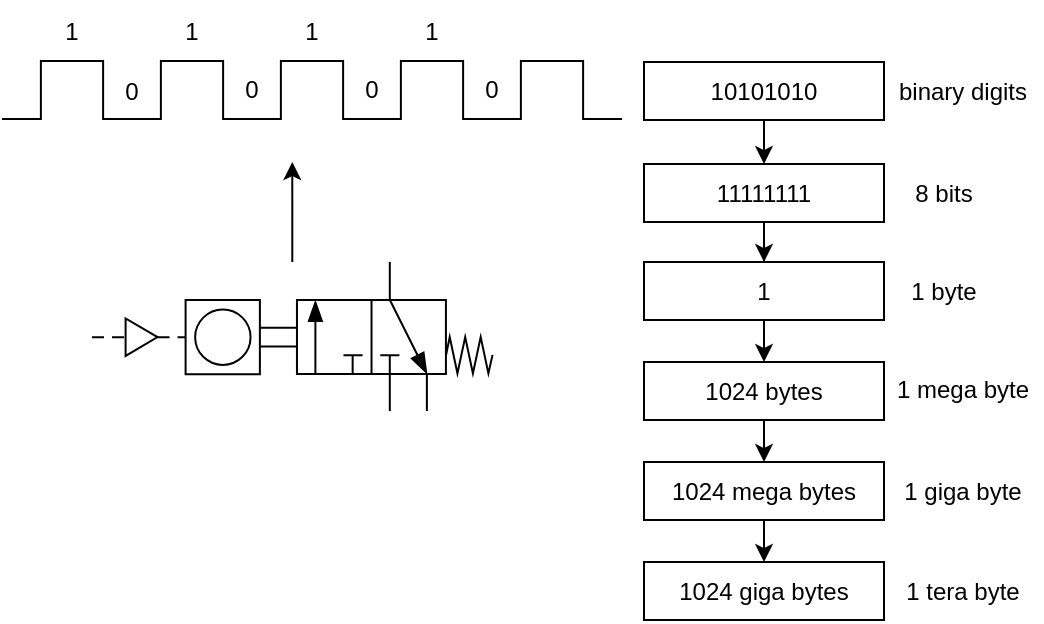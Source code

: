 <mxfile version="24.5.4" type="device" pages="5">
  <diagram id="VyTYFERGNptonmgoq-oX" name="BIT &amp; BYTES">
    <mxGraphModel dx="1982" dy="394" grid="1" gridSize="10" guides="1" tooltips="1" connect="1" arrows="1" fold="1" page="1" pageScale="1" pageWidth="850" pageHeight="1100" math="0" shadow="0">
      <root>
        <mxCell id="0" />
        <mxCell id="1" parent="0" />
        <mxCell id="0pTp_ie6qXfUOAQREeOJ-4" style="edgeStyle=orthogonalEdgeStyle;rounded=0;orthogonalLoop=1;jettySize=auto;html=1;" edge="1" parent="1" source="0pTp_ie6qXfUOAQREeOJ-1" target="0pTp_ie6qXfUOAQREeOJ-3">
          <mxGeometry relative="1" as="geometry" />
        </mxCell>
        <mxCell id="0pTp_ie6qXfUOAQREeOJ-1" value="11111111" style="rounded=0;whiteSpace=wrap;html=1;" vertex="1" parent="1">
          <mxGeometry x="71" y="311" width="120" height="29" as="geometry" />
        </mxCell>
        <mxCell id="0pTp_ie6qXfUOAQREeOJ-2" value="8 bits" style="text;html=1;align=center;verticalAlign=middle;whiteSpace=wrap;rounded=0;" vertex="1" parent="1">
          <mxGeometry x="191" y="310.5" width="60" height="30" as="geometry" />
        </mxCell>
        <mxCell id="0pTp_ie6qXfUOAQREeOJ-7" value="" style="edgeStyle=orthogonalEdgeStyle;rounded=0;orthogonalLoop=1;jettySize=auto;html=1;" edge="1" parent="1" source="0pTp_ie6qXfUOAQREeOJ-3" target="0pTp_ie6qXfUOAQREeOJ-6">
          <mxGeometry relative="1" as="geometry" />
        </mxCell>
        <mxCell id="0pTp_ie6qXfUOAQREeOJ-3" value="1" style="rounded=0;whiteSpace=wrap;html=1;" vertex="1" parent="1">
          <mxGeometry x="71" y="360" width="120" height="29" as="geometry" />
        </mxCell>
        <mxCell id="0pTp_ie6qXfUOAQREeOJ-5" value="1 byte" style="text;html=1;align=center;verticalAlign=middle;whiteSpace=wrap;rounded=0;" vertex="1" parent="1">
          <mxGeometry x="191" y="360" width="60" height="30" as="geometry" />
        </mxCell>
        <mxCell id="0pTp_ie6qXfUOAQREeOJ-13" value="" style="edgeStyle=orthogonalEdgeStyle;rounded=0;orthogonalLoop=1;jettySize=auto;html=1;" edge="1" parent="1" source="0pTp_ie6qXfUOAQREeOJ-6" target="0pTp_ie6qXfUOAQREeOJ-12">
          <mxGeometry relative="1" as="geometry" />
        </mxCell>
        <mxCell id="0pTp_ie6qXfUOAQREeOJ-6" value="1024 bytes" style="rounded=0;whiteSpace=wrap;html=1;" vertex="1" parent="1">
          <mxGeometry x="71" y="410" width="120" height="29" as="geometry" />
        </mxCell>
        <mxCell id="0pTp_ie6qXfUOAQREeOJ-10" style="edgeStyle=orthogonalEdgeStyle;rounded=0;orthogonalLoop=1;jettySize=auto;html=1;" edge="1" parent="1" source="0pTp_ie6qXfUOAQREeOJ-8" target="0pTp_ie6qXfUOAQREeOJ-1">
          <mxGeometry relative="1" as="geometry" />
        </mxCell>
        <mxCell id="0pTp_ie6qXfUOAQREeOJ-8" value="10101010" style="rounded=0;whiteSpace=wrap;html=1;" vertex="1" parent="1">
          <mxGeometry x="71" y="260" width="120" height="29" as="geometry" />
        </mxCell>
        <mxCell id="0pTp_ie6qXfUOAQREeOJ-9" value="binary digits" style="text;html=1;align=center;verticalAlign=middle;whiteSpace=wrap;rounded=0;" vertex="1" parent="1">
          <mxGeometry x="191" y="259.5" width="79" height="30" as="geometry" />
        </mxCell>
        <mxCell id="0pTp_ie6qXfUOAQREeOJ-11" value="1 mega byte" style="text;html=1;align=center;verticalAlign=middle;whiteSpace=wrap;rounded=0;" vertex="1" parent="1">
          <mxGeometry x="191" y="409" width="79" height="30" as="geometry" />
        </mxCell>
        <mxCell id="0pTp_ie6qXfUOAQREeOJ-16" value="" style="edgeStyle=orthogonalEdgeStyle;rounded=0;orthogonalLoop=1;jettySize=auto;html=1;" edge="1" parent="1" source="0pTp_ie6qXfUOAQREeOJ-12" target="0pTp_ie6qXfUOAQREeOJ-15">
          <mxGeometry relative="1" as="geometry" />
        </mxCell>
        <mxCell id="0pTp_ie6qXfUOAQREeOJ-12" value="1024 mega bytes" style="rounded=0;whiteSpace=wrap;html=1;" vertex="1" parent="1">
          <mxGeometry x="71" y="460" width="120" height="29" as="geometry" />
        </mxCell>
        <mxCell id="0pTp_ie6qXfUOAQREeOJ-14" value="1 giga byte" style="text;html=1;align=center;verticalAlign=middle;whiteSpace=wrap;rounded=0;" vertex="1" parent="1">
          <mxGeometry x="191" y="460" width="79" height="30" as="geometry" />
        </mxCell>
        <mxCell id="0pTp_ie6qXfUOAQREeOJ-15" value="1024 giga bytes" style="rounded=0;whiteSpace=wrap;html=1;" vertex="1" parent="1">
          <mxGeometry x="71" y="510" width="120" height="29" as="geometry" />
        </mxCell>
        <mxCell id="0pTp_ie6qXfUOAQREeOJ-17" value="1 tera byte" style="text;html=1;align=center;verticalAlign=middle;whiteSpace=wrap;rounded=0;" vertex="1" parent="1">
          <mxGeometry x="191" y="510" width="79" height="30" as="geometry" />
        </mxCell>
        <mxCell id="0pTp_ie6qXfUOAQREeOJ-18" value="" style="pointerEvents=1;verticalLabelPosition=bottom;shadow=0;dashed=0;align=center;html=1;verticalAlign=top;shape=mxgraph.electrical.waveforms.pulse_1;" vertex="1" parent="1">
          <mxGeometry x="-250" y="259.5" width="70" height="29" as="geometry" />
        </mxCell>
        <mxCell id="0pTp_ie6qXfUOAQREeOJ-20" value="" style="pointerEvents=1;verticalLabelPosition=bottom;shadow=0;dashed=0;align=center;html=1;verticalAlign=top;shape=mxgraph.electrical.waveforms.pulse_1;" vertex="1" parent="1">
          <mxGeometry x="-190" y="259.5" width="70" height="29" as="geometry" />
        </mxCell>
        <mxCell id="0pTp_ie6qXfUOAQREeOJ-21" value="" style="pointerEvents=1;verticalLabelPosition=bottom;shadow=0;dashed=0;align=center;html=1;verticalAlign=top;shape=mxgraph.electrical.waveforms.pulse_1;" vertex="1" parent="1">
          <mxGeometry x="-130" y="259.5" width="70" height="29" as="geometry" />
        </mxCell>
        <mxCell id="0pTp_ie6qXfUOAQREeOJ-22" value="" style="pointerEvents=1;verticalLabelPosition=bottom;shadow=0;dashed=0;align=center;html=1;verticalAlign=top;shape=mxgraph.electrical.waveforms.pulse_1;" vertex="1" parent="1">
          <mxGeometry x="-70" y="259.5" width="70" height="29" as="geometry" />
        </mxCell>
        <mxCell id="0pTp_ie6qXfUOAQREeOJ-23" value="1" style="text;html=1;align=center;verticalAlign=middle;whiteSpace=wrap;rounded=0;" vertex="1" parent="1">
          <mxGeometry x="-225" y="229.5" width="20" height="30" as="geometry" />
        </mxCell>
        <mxCell id="0pTp_ie6qXfUOAQREeOJ-24" value="1" style="text;html=1;align=center;verticalAlign=middle;whiteSpace=wrap;rounded=0;" vertex="1" parent="1">
          <mxGeometry x="-165" y="229.5" width="20" height="30" as="geometry" />
        </mxCell>
        <mxCell id="0pTp_ie6qXfUOAQREeOJ-25" value="1" style="text;html=1;align=center;verticalAlign=middle;whiteSpace=wrap;rounded=0;" vertex="1" parent="1">
          <mxGeometry x="-105" y="229.5" width="20" height="30" as="geometry" />
        </mxCell>
        <mxCell id="0pTp_ie6qXfUOAQREeOJ-26" value="1" style="text;html=1;align=center;verticalAlign=middle;whiteSpace=wrap;rounded=0;" vertex="1" parent="1">
          <mxGeometry x="-45" y="229.5" width="20" height="30" as="geometry" />
        </mxCell>
        <mxCell id="0pTp_ie6qXfUOAQREeOJ-27" value="0" style="text;html=1;align=center;verticalAlign=middle;whiteSpace=wrap;rounded=0;" vertex="1" parent="1">
          <mxGeometry x="-195" y="259.5" width="20" height="30" as="geometry" />
        </mxCell>
        <mxCell id="0pTp_ie6qXfUOAQREeOJ-28" value="0" style="text;html=1;align=center;verticalAlign=middle;whiteSpace=wrap;rounded=0;" vertex="1" parent="1">
          <mxGeometry x="-135" y="258.5" width="20" height="30" as="geometry" />
        </mxCell>
        <mxCell id="0pTp_ie6qXfUOAQREeOJ-29" value="0" style="text;html=1;align=center;verticalAlign=middle;whiteSpace=wrap;rounded=0;" vertex="1" parent="1">
          <mxGeometry x="-75" y="258.5" width="20" height="30" as="geometry" />
        </mxCell>
        <mxCell id="0pTp_ie6qXfUOAQREeOJ-30" value="" style="pointerEvents=1;verticalLabelPosition=bottom;shadow=0;dashed=0;align=center;html=1;verticalAlign=top;shape=mxgraph.electrical.waveforms.pulse_1;" vertex="1" parent="1">
          <mxGeometry x="-10" y="259.5" width="70" height="29" as="geometry" />
        </mxCell>
        <mxCell id="0pTp_ie6qXfUOAQREeOJ-31" value="0" style="text;html=1;align=center;verticalAlign=middle;whiteSpace=wrap;rounded=0;" vertex="1" parent="1">
          <mxGeometry x="-15" y="258.5" width="20" height="30" as="geometry" />
        </mxCell>
        <mxCell id="0pTp_ie6qXfUOAQREeOJ-33" style="edgeStyle=orthogonalEdgeStyle;rounded=0;orthogonalLoop=1;jettySize=auto;html=1;" edge="1" parent="1" source="0pTp_ie6qXfUOAQREeOJ-32">
          <mxGeometry relative="1" as="geometry">
            <mxPoint x="-104.86" y="310" as="targetPoint" />
          </mxGeometry>
        </mxCell>
        <mxCell id="0pTp_ie6qXfUOAQREeOJ-32" value="" style="verticalLabelPosition=bottom;aspect=fixed;html=1;verticalAlign=top;fillColor=strokeColor;align=center;outlineConnect=0;shape=mxgraph.fluid_power.x10300;points=[[0.745,0,0],[0.745,1,0],[0.835,1,0],[0,0.5,0],[0.558,0.25,0],[0.558,0.75,0],[0.65,0.75,0]]" vertex="1" parent="1">
          <mxGeometry x="-205.0" y="360" width="200.28" height="74.48" as="geometry" />
        </mxCell>
      </root>
    </mxGraphModel>
  </diagram>
  <diagram name="NETWORK" id="IiFL9ia61adflnUE2E-p">
    <mxGraphModel dx="2924" dy="793" grid="1" gridSize="10" guides="1" tooltips="1" connect="1" arrows="1" fold="1" page="1" pageScale="1" pageWidth="850" pageHeight="1100" math="0" shadow="0">
      <root>
        <mxCell id="0" />
        <mxCell id="1" parent="0" />
        <mxCell id="xKCQZUZTZOU-kOw27u8K-1" value="OSI LAYERS" style="swimlane;fontStyle=0;childLayout=stackLayout;horizontal=1;startSize=30;horizontalStack=0;resizeParent=1;resizeParentMax=0;resizeLast=0;collapsible=1;marginBottom=0;whiteSpace=wrap;html=1;fillColor=#f8cecc;strokeColor=#b85450;" parent="1" vertex="1">
          <mxGeometry x="-720" y="270" width="140" height="240" as="geometry" />
        </mxCell>
        <mxCell id="xKCQZUZTZOU-kOw27u8K-2" value="APPLICATION" style="text;strokeColor=#6c8ebf;fillColor=#dae8fc;align=left;verticalAlign=middle;spacingLeft=4;spacingRight=4;overflow=hidden;points=[[0,0.5],[1,0.5]];portConstraint=eastwest;rotatable=0;whiteSpace=wrap;html=1;" parent="xKCQZUZTZOU-kOw27u8K-1" vertex="1">
          <mxGeometry y="30" width="140" height="30" as="geometry" />
        </mxCell>
        <mxCell id="xKCQZUZTZOU-kOw27u8K-3" value="PRESENTATION" style="text;strokeColor=none;fillColor=none;align=left;verticalAlign=middle;spacingLeft=4;spacingRight=4;overflow=hidden;points=[[0,0.5],[1,0.5]];portConstraint=eastwest;rotatable=0;whiteSpace=wrap;html=1;" parent="xKCQZUZTZOU-kOw27u8K-1" vertex="1">
          <mxGeometry y="60" width="140" height="30" as="geometry" />
        </mxCell>
        <mxCell id="xKCQZUZTZOU-kOw27u8K-4" value="SESSION" style="text;strokeColor=#6c8ebf;fillColor=#dae8fc;align=left;verticalAlign=middle;spacingLeft=4;spacingRight=4;overflow=hidden;points=[[0,0.5],[1,0.5]];portConstraint=eastwest;rotatable=0;whiteSpace=wrap;html=1;" parent="xKCQZUZTZOU-kOw27u8K-1" vertex="1">
          <mxGeometry y="90" width="140" height="30" as="geometry" />
        </mxCell>
        <mxCell id="xKCQZUZTZOU-kOw27u8K-5" value="TRANSPORT" style="text;strokeColor=none;fillColor=none;align=left;verticalAlign=middle;spacingLeft=4;spacingRight=4;overflow=hidden;points=[[0,0.5],[1,0.5]];portConstraint=eastwest;rotatable=0;whiteSpace=wrap;html=1;" parent="xKCQZUZTZOU-kOw27u8K-1" vertex="1">
          <mxGeometry y="120" width="140" height="30" as="geometry" />
        </mxCell>
        <mxCell id="xKCQZUZTZOU-kOw27u8K-6" value="NETWORK" style="text;strokeColor=#6c8ebf;fillColor=#dae8fc;align=left;verticalAlign=middle;spacingLeft=4;spacingRight=4;overflow=hidden;points=[[0,0.5],[1,0.5]];portConstraint=eastwest;rotatable=0;whiteSpace=wrap;html=1;" parent="xKCQZUZTZOU-kOw27u8K-1" vertex="1">
          <mxGeometry y="150" width="140" height="30" as="geometry" />
        </mxCell>
        <mxCell id="xKCQZUZTZOU-kOw27u8K-7" value="DATA LINK" style="text;strokeColor=none;fillColor=none;align=left;verticalAlign=middle;spacingLeft=4;spacingRight=4;overflow=hidden;points=[[0,0.5],[1,0.5]];portConstraint=eastwest;rotatable=0;whiteSpace=wrap;html=1;" parent="xKCQZUZTZOU-kOw27u8K-1" vertex="1">
          <mxGeometry y="180" width="140" height="30" as="geometry" />
        </mxCell>
        <mxCell id="xKCQZUZTZOU-kOw27u8K-8" value="PHYSICAL" style="text;strokeColor=#6c8ebf;fillColor=#dae8fc;align=left;verticalAlign=middle;spacingLeft=4;spacingRight=4;overflow=hidden;points=[[0,0.5],[1,0.5]];portConstraint=eastwest;rotatable=0;whiteSpace=wrap;html=1;" parent="xKCQZUZTZOU-kOw27u8K-1" vertex="1">
          <mxGeometry y="210" width="140" height="30" as="geometry" />
        </mxCell>
        <mxCell id="xKCQZUZTZOU-kOw27u8K-9" value="IP - INTERNET PROTOCOL" style="swimlane;whiteSpace=wrap;html=1;fillColor=#dae8fc;strokeColor=#6c8ebf;" parent="1" vertex="1">
          <mxGeometry x="50" y="270" width="620" height="340" as="geometry" />
        </mxCell>
        <mxCell id="xKCQZUZTZOU-kOw27u8K-10" value="00000000" style="rounded=0;whiteSpace=wrap;html=1;" parent="xKCQZUZTZOU-kOw27u8K-9" vertex="1">
          <mxGeometry x="21" y="41" width="120" height="29" as="geometry" />
        </mxCell>
        <mxCell id="xKCQZUZTZOU-kOw27u8K-11" value="00000000" style="rounded=0;whiteSpace=wrap;html=1;" parent="xKCQZUZTZOU-kOw27u8K-9" vertex="1">
          <mxGeometry x="155" y="40" width="120" height="30" as="geometry" />
        </mxCell>
        <mxCell id="xKCQZUZTZOU-kOw27u8K-12" value="00000000" style="rounded=0;whiteSpace=wrap;html=1;" parent="xKCQZUZTZOU-kOw27u8K-9" vertex="1">
          <mxGeometry x="289" y="40" width="120" height="30" as="geometry" />
        </mxCell>
        <mxCell id="xKCQZUZTZOU-kOw27u8K-13" value="00000000" style="rounded=0;whiteSpace=wrap;html=1;" parent="xKCQZUZTZOU-kOw27u8K-9" vertex="1">
          <mxGeometry x="425" y="40" width="120" height="30" as="geometry" />
        </mxCell>
        <mxCell id="xKCQZUZTZOU-kOw27u8K-14" value="8 bits" style="text;html=1;align=center;verticalAlign=middle;whiteSpace=wrap;rounded=0;" parent="xKCQZUZTZOU-kOw27u8K-9" vertex="1">
          <mxGeometry x="51" y="70" width="60" height="30" as="geometry" />
        </mxCell>
        <mxCell id="xKCQZUZTZOU-kOw27u8K-15" value="8 bits" style="text;html=1;align=center;verticalAlign=middle;whiteSpace=wrap;rounded=0;" parent="xKCQZUZTZOU-kOw27u8K-9" vertex="1">
          <mxGeometry x="185" y="70" width="60" height="30" as="geometry" />
        </mxCell>
        <mxCell id="xKCQZUZTZOU-kOw27u8K-16" value="8 bits" style="text;html=1;align=center;verticalAlign=middle;whiteSpace=wrap;rounded=0;" parent="xKCQZUZTZOU-kOw27u8K-9" vertex="1">
          <mxGeometry x="319" y="70" width="60" height="30" as="geometry" />
        </mxCell>
        <mxCell id="xKCQZUZTZOU-kOw27u8K-17" value="8 bits" style="text;html=1;align=center;verticalAlign=middle;whiteSpace=wrap;rounded=0;" parent="xKCQZUZTZOU-kOw27u8K-9" vertex="1">
          <mxGeometry x="455" y="70" width="60" height="30" as="geometry" />
        </mxCell>
        <mxCell id="xKCQZUZTZOU-kOw27u8K-18" value="32 bits" style="text;html=1;align=center;verticalAlign=middle;whiteSpace=wrap;rounded=0;" parent="xKCQZUZTZOU-kOw27u8K-9" vertex="1">
          <mxGeometry x="255" y="100" width="60" height="30" as="geometry" />
        </mxCell>
        <mxCell id="xKCQZUZTZOU-kOw27u8K-19" value="192" style="rounded=0;whiteSpace=wrap;html=1;" parent="xKCQZUZTZOU-kOw27u8K-9" vertex="1">
          <mxGeometry x="21" y="146" width="120" height="29" as="geometry" />
        </mxCell>
        <mxCell id="xKCQZUZTZOU-kOw27u8K-20" value="168" style="rounded=0;whiteSpace=wrap;html=1;" parent="xKCQZUZTZOU-kOw27u8K-9" vertex="1">
          <mxGeometry x="155" y="145" width="120" height="30" as="geometry" />
        </mxCell>
        <mxCell id="xKCQZUZTZOU-kOw27u8K-21" value="1" style="rounded=0;whiteSpace=wrap;html=1;" parent="xKCQZUZTZOU-kOw27u8K-9" vertex="1">
          <mxGeometry x="289" y="145" width="120" height="30" as="geometry" />
        </mxCell>
        <mxCell id="xKCQZUZTZOU-kOw27u8K-22" value="0" style="rounded=0;whiteSpace=wrap;html=1;" parent="xKCQZUZTZOU-kOw27u8K-9" vertex="1">
          <mxGeometry x="425" y="145" width="120" height="30" as="geometry" />
        </mxCell>
        <mxCell id="xKCQZUZTZOU-kOw27u8K-23" value="172" style="rounded=0;whiteSpace=wrap;html=1;" parent="xKCQZUZTZOU-kOw27u8K-9" vertex="1">
          <mxGeometry x="23" y="211" width="120" height="29" as="geometry" />
        </mxCell>
        <mxCell id="xKCQZUZTZOU-kOw27u8K-24" value="15" style="rounded=0;whiteSpace=wrap;html=1;" parent="xKCQZUZTZOU-kOw27u8K-9" vertex="1">
          <mxGeometry x="157" y="210" width="120" height="30" as="geometry" />
        </mxCell>
        <mxCell id="xKCQZUZTZOU-kOw27u8K-25" value="0" style="rounded=0;whiteSpace=wrap;html=1;" parent="xKCQZUZTZOU-kOw27u8K-9" vertex="1">
          <mxGeometry x="291" y="210" width="120" height="30" as="geometry" />
        </mxCell>
        <mxCell id="xKCQZUZTZOU-kOw27u8K-26" value="0" style="rounded=0;whiteSpace=wrap;html=1;" parent="xKCQZUZTZOU-kOw27u8K-9" vertex="1">
          <mxGeometry x="427" y="210" width="120" height="30" as="geometry" />
        </mxCell>
        <mxCell id="xKCQZUZTZOU-kOw27u8K-27" value="10" style="rounded=0;whiteSpace=wrap;html=1;" parent="xKCQZUZTZOU-kOw27u8K-9" vertex="1">
          <mxGeometry x="21" y="271" width="120" height="29" as="geometry" />
        </mxCell>
        <mxCell id="xKCQZUZTZOU-kOw27u8K-28" value="0" style="rounded=0;whiteSpace=wrap;html=1;" parent="xKCQZUZTZOU-kOw27u8K-9" vertex="1">
          <mxGeometry x="155" y="270" width="120" height="30" as="geometry" />
        </mxCell>
        <mxCell id="xKCQZUZTZOU-kOw27u8K-29" value="0" style="rounded=0;whiteSpace=wrap;html=1;" parent="xKCQZUZTZOU-kOw27u8K-9" vertex="1">
          <mxGeometry x="289" y="270" width="120" height="30" as="geometry" />
        </mxCell>
        <mxCell id="xKCQZUZTZOU-kOw27u8K-30" value="0" style="rounded=0;whiteSpace=wrap;html=1;" parent="xKCQZUZTZOU-kOw27u8K-9" vertex="1">
          <mxGeometry x="425" y="270" width="120" height="30" as="geometry" />
        </mxCell>
        <mxCell id="xKCQZUZTZOU-kOw27u8K-31" value="/0" style="rounded=0;whiteSpace=wrap;html=1;" parent="xKCQZUZTZOU-kOw27u8K-9" vertex="1">
          <mxGeometry x="560" y="40" width="45" height="30" as="geometry" />
        </mxCell>
        <mxCell id="xKCQZUZTZOU-kOw27u8K-32" value="/24" style="rounded=0;whiteSpace=wrap;html=1;" parent="xKCQZUZTZOU-kOw27u8K-9" vertex="1">
          <mxGeometry x="560" y="145" width="45" height="30" as="geometry" />
        </mxCell>
        <mxCell id="xKCQZUZTZOU-kOw27u8K-33" value="/16" style="rounded=0;whiteSpace=wrap;html=1;" parent="xKCQZUZTZOU-kOw27u8K-9" vertex="1">
          <mxGeometry x="560" y="210" width="45" height="30" as="geometry" />
        </mxCell>
        <mxCell id="xKCQZUZTZOU-kOw27u8K-34" value="/8" style="rounded=0;whiteSpace=wrap;html=1;" parent="xKCQZUZTZOU-kOw27u8K-9" vertex="1">
          <mxGeometry x="560" y="270" width="45" height="30" as="geometry" />
        </mxCell>
        <mxCell id="xKCQZUZTZOU-kOw27u8K-35" value="bits" style="text;html=1;align=center;verticalAlign=middle;whiteSpace=wrap;rounded=0;" parent="xKCQZUZTZOU-kOw27u8K-9" vertex="1">
          <mxGeometry x="568.25" y="175" width="32.5" height="15" as="geometry" />
        </mxCell>
        <mxCell id="xKCQZUZTZOU-kOw27u8K-36" value="bits" style="text;html=1;align=center;verticalAlign=middle;whiteSpace=wrap;rounded=0;" parent="xKCQZUZTZOU-kOw27u8K-9" vertex="1">
          <mxGeometry x="568.25" y="240" width="32.5" height="15" as="geometry" />
        </mxCell>
        <mxCell id="xKCQZUZTZOU-kOw27u8K-37" value="bits" style="text;html=1;align=center;verticalAlign=middle;whiteSpace=wrap;rounded=0;" parent="xKCQZUZTZOU-kOw27u8K-9" vertex="1">
          <mxGeometry x="568.25" y="300" width="32.5" height="15" as="geometry" />
        </mxCell>
        <mxCell id="xKCQZUZTZOU-kOw27u8K-39" value="" style="strokeWidth=2;html=1;shape=mxgraph.flowchart.annotation_2;align=left;labelPosition=right;pointerEvents=1;rotation=-90;" parent="xKCQZUZTZOU-kOw27u8K-9" vertex="1">
          <mxGeometry x="207.75" y="-20.25" width="15" height="403.5" as="geometry" />
        </mxCell>
        <mxCell id="xKCQZUZTZOU-kOw27u8K-40" value="&lt;font style=&quot;font-size: 10px;&quot;&gt;NETWORK MASK&lt;/font&gt;" style="text;html=1;align=center;verticalAlign=middle;whiteSpace=wrap;rounded=0;" parent="xKCQZUZTZOU-kOw27u8K-9" vertex="1">
          <mxGeometry x="169" y="184.62" width="92.5" height="20" as="geometry" />
        </mxCell>
        <mxCell id="xKCQZUZTZOU-kOw27u8K-41" value="" style="strokeWidth=2;html=1;shape=mxgraph.flowchart.annotation_2;align=left;labelPosition=right;pointerEvents=1;rotation=-90;" parent="xKCQZUZTZOU-kOw27u8K-9" vertex="1">
          <mxGeometry x="143.07" y="110.2" width="15" height="274.62" as="geometry" />
        </mxCell>
        <mxCell id="xKCQZUZTZOU-kOw27u8K-42" value="&lt;font style=&quot;font-size: 10px;&quot;&gt;NETWORK MASK&lt;/font&gt;" style="text;html=1;align=center;verticalAlign=middle;whiteSpace=wrap;rounded=0;" parent="xKCQZUZTZOU-kOw27u8K-9" vertex="1">
          <mxGeometry x="102.32" y="251" width="92.5" height="20" as="geometry" />
        </mxCell>
        <mxCell id="xKCQZUZTZOU-kOw27u8K-43" value="" style="strokeWidth=2;html=1;shape=mxgraph.flowchart.annotation_2;align=left;labelPosition=right;pointerEvents=1;rotation=-90;" parent="xKCQZUZTZOU-kOw27u8K-9" vertex="1">
          <mxGeometry x="73.66" y="237.6" width="15" height="139.81" as="geometry" />
        </mxCell>
        <mxCell id="xKCQZUZTZOU-kOw27u8K-44" value="&lt;font style=&quot;font-size: 10px;&quot;&gt;NETWORK MASK&lt;/font&gt;" style="text;html=1;align=center;verticalAlign=middle;whiteSpace=wrap;rounded=0;" parent="xKCQZUZTZOU-kOw27u8K-9" vertex="1">
          <mxGeometry x="31.91" y="315" width="92.5" height="20" as="geometry" />
        </mxCell>
      </root>
    </mxGraphModel>
  </diagram>
  <diagram id="FGQ9amry4F6a0dGdepTC" name="AWS NETWORK">
    <mxGraphModel dx="2862" dy="827" grid="1" gridSize="10" guides="1" tooltips="1" connect="1" arrows="1" fold="1" page="1" pageScale="1" pageWidth="850" pageHeight="1100" math="0" shadow="0">
      <root>
        <mxCell id="0" />
        <mxCell id="1" parent="0" />
        <mxCell id="ZeS4Lhml_XDGPluiQ4uL-1" value="AWS Cloud" style="points=[[0,0],[0.25,0],[0.5,0],[0.75,0],[1,0],[1,0.25],[1,0.5],[1,0.75],[1,1],[0.75,1],[0.5,1],[0.25,1],[0,1],[0,0.75],[0,0.5],[0,0.25]];outlineConnect=0;gradientColor=none;html=1;whiteSpace=wrap;fontSize=12;fontStyle=0;container=1;pointerEvents=0;collapsible=0;recursiveResize=0;shape=mxgraph.aws4.group;grIcon=mxgraph.aws4.group_aws_cloud_alt;strokeColor=#232F3E;fillColor=none;verticalAlign=top;align=left;spacingLeft=30;fontColor=#232F3E;dashed=0;" parent="1" vertex="1">
          <mxGeometry x="-281.2" y="220" width="1545" height="710" as="geometry" />
        </mxCell>
        <mxCell id="ZeS4Lhml_XDGPluiQ4uL-3" value="Region (Example: North Virgin)" style="points=[[0,0],[0.25,0],[0.5,0],[0.75,0],[1,0],[1,0.25],[1,0.5],[1,0.75],[1,1],[0.75,1],[0.5,1],[0.25,1],[0,1],[0,0.75],[0,0.5],[0,0.25]];outlineConnect=0;gradientColor=none;html=1;whiteSpace=wrap;fontSize=12;fontStyle=0;container=1;pointerEvents=0;collapsible=0;recursiveResize=0;shape=mxgraph.aws4.group;grIcon=mxgraph.aws4.group_region;strokeColor=#00A4A6;fillColor=none;verticalAlign=top;align=left;spacingLeft=30;fontColor=#147EBA;dashed=1;" parent="ZeS4Lhml_XDGPluiQ4uL-1" vertex="1">
          <mxGeometry x="20" y="40" width="1500" height="650" as="geometry" />
        </mxCell>
        <mxCell id="pWMph5Rb45NRmkvRfudB-1" value="VPC" style="points=[[0,0],[0.25,0],[0.5,0],[0.75,0],[1,0],[1,0.25],[1,0.5],[1,0.75],[1,1],[0.75,1],[0.5,1],[0.25,1],[0,1],[0,0.75],[0,0.5],[0,0.25]];outlineConnect=0;gradientColor=none;html=1;whiteSpace=wrap;fontSize=12;fontStyle=0;container=1;pointerEvents=0;collapsible=0;recursiveResize=0;shape=mxgraph.aws4.group;grIcon=mxgraph.aws4.group_vpc2;strokeColor=#8C4FFF;fillColor=none;verticalAlign=top;align=left;spacingLeft=30;fontColor=#AAB7B8;dashed=0;" parent="ZeS4Lhml_XDGPluiQ4uL-3" vertex="1">
          <mxGeometry x="20" y="30" width="1460" height="600" as="geometry" />
        </mxCell>
        <mxCell id="ZeS4Lhml_XDGPluiQ4uL-4" value="Availability Zone (Example: us-east-1a)" style="fillColor=default;strokeColor=#147EBA;dashed=1;verticalAlign=top;fontStyle=0;fontColor=#147EBA;whiteSpace=wrap;html=1;strokeWidth=2;shadow=0;glass=0;" parent="pWMph5Rb45NRmkvRfudB-1" vertex="1">
          <mxGeometry x="270" y="30" width="1163" height="550" as="geometry" />
        </mxCell>
        <mxCell id="ZeS4Lhml_XDGPluiQ4uL-8" value="Public subnet" style="points=[[0,0],[0.25,0],[0.5,0],[0.75,0],[1,0],[1,0.25],[1,0.5],[1,0.75],[1,1],[0.75,1],[0.5,1],[0.25,1],[0,1],[0,0.75],[0,0.5],[0,0.25]];outlineConnect=0;html=1;whiteSpace=wrap;fontSize=12;fontStyle=0;container=1;pointerEvents=0;collapsible=0;recursiveResize=0;shape=mxgraph.aws4.group;grIcon=mxgraph.aws4.group_security_group;grStroke=0;strokeColor=#6c8ebf;fillColor=#dae8fc;verticalAlign=top;align=left;spacingLeft=30;dashed=0;" parent="pWMph5Rb45NRmkvRfudB-1" vertex="1">
          <mxGeometry x="290" y="60" width="1123" height="260" as="geometry" />
        </mxCell>
        <mxCell id="ZeS4Lhml_XDGPluiQ4uL-12" value="&lt;div&gt;EC2 instance contents&lt;/div&gt;&lt;div&gt;&lt;br&gt;&lt;/div&gt;Maintenance" style="points=[[0,0],[0.25,0],[0.5,0],[0.75,0],[1,0],[1,0.25],[1,0.5],[1,0.75],[1,1],[0.75,1],[0.5,1],[0.25,1],[0,1],[0,0.75],[0,0.5],[0,0.25]];outlineConnect=0;gradientColor=none;html=1;whiteSpace=wrap;fontSize=12;fontStyle=0;container=1;pointerEvents=0;collapsible=0;recursiveResize=0;shape=mxgraph.aws4.group;grIcon=mxgraph.aws4.group_ec2_instance_contents;strokeColor=#D86613;fillColor=none;verticalAlign=top;align=left;spacingLeft=30;fontColor=#D86613;dashed=0;" parent="ZeS4Lhml_XDGPluiQ4uL-8" vertex="1">
          <mxGeometry x="521.2" y="20" width="138.8" height="90" as="geometry" />
        </mxCell>
        <mxCell id="pWMph5Rb45NRmkvRfudB-18" value="&lt;div&gt;&lt;font&gt;EC2 instance contents&lt;/font&gt;&lt;/div&gt;&lt;div&gt;&lt;font&gt;&lt;br&gt;&lt;/font&gt;&lt;/div&gt;&lt;div&gt;&lt;font&gt;NGINX&lt;/font&gt;&lt;/div&gt;&lt;div&gt;&lt;font&gt;Reverse Proxy&lt;/font&gt;&lt;/div&gt;&lt;div&gt;&lt;font&gt;100.200.13.80&lt;/font&gt;&lt;/div&gt;&lt;div&gt;&lt;br&gt;&lt;/div&gt;&lt;div&gt;&lt;font&gt;10.0.0.10&lt;br&gt;&lt;/font&gt;&lt;/div&gt;" style="points=[[0,0],[0.25,0],[0.5,0],[0.75,0],[1,0],[1,0.25],[1,0.5],[1,0.75],[1,1],[0.75,1],[0.5,1],[0.25,1],[0,1],[0,0.75],[0,0.5],[0,0.25]];outlineConnect=0;gradientColor=none;html=1;whiteSpace=wrap;fontSize=12;fontStyle=0;container=1;pointerEvents=0;collapsible=0;recursiveResize=0;shape=mxgraph.aws4.group;grIcon=mxgraph.aws4.group_ec2_instance_contents;strokeColor=#D86613;fillColor=none;verticalAlign=top;align=left;spacingLeft=30;fontColor=#D86613;dashed=0;" parent="ZeS4Lhml_XDGPluiQ4uL-8" vertex="1">
          <mxGeometry x="944.2" y="87" width="138.8" height="130" as="geometry" />
        </mxCell>
        <mxCell id="u0ecH2K9bp0cyPEU3Wxf-24" value="" style="swimlane;startSize=0;strokeWidth=2;dashed=1;" vertex="1" parent="ZeS4Lhml_XDGPluiQ4uL-8">
          <mxGeometry x="501" y="10" width="180" height="130" as="geometry" />
        </mxCell>
        <mxCell id="u0ecH2K9bp0cyPEU3Wxf-26" value="" style="swimlane;startSize=0;strokeWidth=2;dashed=1;" vertex="1" parent="ZeS4Lhml_XDGPluiQ4uL-8">
          <mxGeometry x="930" y="60" width="170" height="181" as="geometry" />
        </mxCell>
        <mxCell id="u0ecH2K9bp0cyPEU3Wxf-27" value="SECUTIRY GROUP 2" style="text;html=1;align=center;verticalAlign=middle;whiteSpace=wrap;rounded=0;fontStyle=1;fontColor=#000000;" vertex="1" parent="u0ecH2K9bp0cyPEU3Wxf-26">
          <mxGeometry x="23.3" y="157" width="122.6" height="24" as="geometry" />
        </mxCell>
        <mxCell id="u0ecH2K9bp0cyPEU3Wxf-1" value="REVERSE PROXY" style="text;html=1;align=center;verticalAlign=middle;whiteSpace=wrap;rounded=0;fontStyle=1;fontColor=#B266FF;" vertex="1" parent="ZeS4Lhml_XDGPluiQ4uL-8">
          <mxGeometry x="814.2" y="160" width="106.2" height="24" as="geometry" />
        </mxCell>
        <mxCell id="u0ecH2K9bp0cyPEU3Wxf-22" value="ACL" style="sketch=0;outlineConnect=0;fontColor=#232F3E;gradientColor=none;fillColor=#8C4FFF;strokeColor=none;dashed=0;verticalLabelPosition=bottom;verticalAlign=top;align=center;html=1;fontSize=12;fontStyle=0;aspect=fixed;pointerEvents=1;shape=mxgraph.aws4.network_access_control_list;" vertex="1" parent="ZeS4Lhml_XDGPluiQ4uL-8">
          <mxGeometry x="181.2" y="75" width="40" height="40" as="geometry" />
        </mxCell>
        <mxCell id="pWMph5Rb45NRmkvRfudB-145" style="edgeStyle=orthogonalEdgeStyle;rounded=0;orthogonalLoop=1;jettySize=auto;html=1;strokeColor=#FF6666;strokeWidth=2;flowAnimation=1;" parent="ZeS4Lhml_XDGPluiQ4uL-8" source="u0ecH2K9bp0cyPEU3Wxf-22" target="pWMph5Rb45NRmkvRfudB-18" edge="1">
          <mxGeometry relative="1" as="geometry">
            <Array as="points">
              <mxPoint x="451" y="95" />
              <mxPoint x="451" y="117" />
            </Array>
          </mxGeometry>
        </mxCell>
        <mxCell id="ZeS4Lhml_XDGPluiQ4uL-7" value="Private subnet" style="points=[[0,0],[0.25,0],[0.5,0],[0.75,0],[1,0],[1,0.25],[1,0.5],[1,0.75],[1,1],[0.75,1],[0.5,1],[0.25,1],[0,1],[0,0.75],[0,0.5],[0,0.25]];outlineConnect=0;html=1;whiteSpace=wrap;fontSize=12;fontStyle=0;container=1;pointerEvents=0;collapsible=0;recursiveResize=0;shape=mxgraph.aws4.group;grIcon=mxgraph.aws4.group_security_group;grStroke=0;strokeColor=#82b366;fillColor=#d5e8d4;verticalAlign=top;align=left;spacingLeft=30;dashed=1;dashPattern=8 8;strokeWidth=1;" parent="pWMph5Rb45NRmkvRfudB-1" vertex="1">
          <mxGeometry x="290" y="340" width="1123" height="222" as="geometry" />
        </mxCell>
        <mxCell id="pWMph5Rb45NRmkvRfudB-2" value="&lt;div&gt;EC2 instance contents&lt;/div&gt;&lt;div&gt;&lt;br&gt;&lt;/div&gt;&lt;div&gt;MicroService 1&lt;br&gt;&lt;/div&gt;&lt;div&gt;10.0.0.2&lt;br&gt;&lt;/div&gt;" style="points=[[0,0],[0.25,0],[0.5,0],[0.75,0],[1,0],[1,0.25],[1,0.5],[1,0.75],[1,1],[0.75,1],[0.5,1],[0.25,1],[0,1],[0,0.75],[0,0.5],[0,0.25]];outlineConnect=0;gradientColor=none;html=1;whiteSpace=wrap;fontSize=12;fontStyle=0;container=1;pointerEvents=0;collapsible=0;recursiveResize=0;shape=mxgraph.aws4.group;grIcon=mxgraph.aws4.group_ec2_instance_contents;strokeColor=#D86613;fillColor=none;verticalAlign=top;align=left;spacingLeft=30;fontColor=#D86613;dashed=0;" parent="ZeS4Lhml_XDGPluiQ4uL-7" vertex="1">
          <mxGeometry x="601.2" y="44" width="118.8" height="90" as="geometry" />
        </mxCell>
        <mxCell id="pWMph5Rb45NRmkvRfudB-113" value="&lt;div&gt;EC2 instance contents&lt;/div&gt;&lt;div&gt;&lt;br&gt;&lt;/div&gt;&lt;div&gt;MicroService 2&lt;br&gt;&lt;/div&gt;&lt;div&gt;10.0.0.5&lt;br&gt;&lt;/div&gt;" style="points=[[0,0],[0.25,0],[0.5,0],[0.75,0],[1,0],[1,0.25],[1,0.5],[1,0.75],[1,1],[0.75,1],[0.5,1],[0.25,1],[0,1],[0,0.75],[0,0.5],[0,0.25]];outlineConnect=0;gradientColor=none;html=1;whiteSpace=wrap;fontSize=12;fontStyle=0;container=1;pointerEvents=0;collapsible=0;recursiveResize=0;shape=mxgraph.aws4.group;grIcon=mxgraph.aws4.group_ec2_instance_contents;strokeColor=#D86613;fillColor=none;verticalAlign=top;align=left;spacingLeft=30;fontColor=#D86613;dashed=0;" parent="ZeS4Lhml_XDGPluiQ4uL-7" vertex="1">
          <mxGeometry x="471.2" y="44" width="118.8" height="90" as="geometry" />
        </mxCell>
        <mxCell id="pWMph5Rb45NRmkvRfudB-114" value="&lt;div&gt;EC2 instance contents&lt;/div&gt;&lt;div&gt;&lt;br&gt;&lt;/div&gt;&lt;div&gt;MicroService 3&lt;/div&gt;&lt;div&gt;10.0.0.3&lt;br&gt;&lt;/div&gt;" style="points=[[0,0],[0.25,0],[0.5,0],[0.75,0],[1,0],[1,0.25],[1,0.5],[1,0.75],[1,1],[0.75,1],[0.5,1],[0.25,1],[0,1],[0,0.75],[0,0.5],[0,0.25]];outlineConnect=0;gradientColor=none;html=1;whiteSpace=wrap;fontSize=12;fontStyle=0;container=1;pointerEvents=0;collapsible=0;recursiveResize=0;shape=mxgraph.aws4.group;grIcon=mxgraph.aws4.group_ec2_instance_contents;strokeColor=#D86613;fillColor=none;verticalAlign=top;align=left;spacingLeft=30;fontColor=#D86613;dashed=0;" parent="ZeS4Lhml_XDGPluiQ4uL-7" vertex="1">
          <mxGeometry x="731.2" y="44" width="118.8" height="90" as="geometry" />
        </mxCell>
        <mxCell id="pWMph5Rb45NRmkvRfudB-115" value="&lt;div&gt;EC2 instance contents&lt;/div&gt;&lt;div&gt;&lt;br&gt;&lt;/div&gt;&lt;div&gt;MicroService 4&lt;br&gt;&lt;/div&gt;&lt;div&gt;10.0.0.4&lt;br&gt;&lt;/div&gt;" style="points=[[0,0],[0.25,0],[0.5,0],[0.75,0],[1,0],[1,0.25],[1,0.5],[1,0.75],[1,1],[0.75,1],[0.5,1],[0.25,1],[0,1],[0,0.75],[0,0.5],[0,0.25]];outlineConnect=0;gradientColor=none;html=1;whiteSpace=wrap;fontSize=12;fontStyle=0;container=1;pointerEvents=0;collapsible=0;recursiveResize=0;shape=mxgraph.aws4.group;grIcon=mxgraph.aws4.group_ec2_instance_contents;strokeColor=#D86613;fillColor=none;verticalAlign=top;align=left;spacingLeft=30;fontColor=#D86613;dashed=0;" parent="ZeS4Lhml_XDGPluiQ4uL-7" vertex="1">
          <mxGeometry x="861.2" y="44" width="118.8" height="90" as="geometry" />
        </mxCell>
        <mxCell id="pWMph5Rb45NRmkvRfudB-15" value="Database" style="shape=cylinder3;whiteSpace=wrap;html=1;boundedLbl=1;backgroundOutline=1;size=15;" parent="ZeS4Lhml_XDGPluiQ4uL-7" vertex="1">
          <mxGeometry x="694.2" y="160" width="65.8" height="54" as="geometry" />
        </mxCell>
        <mxCell id="pWMph5Rb45NRmkvRfudB-116" style="edgeStyle=orthogonalEdgeStyle;rounded=0;orthogonalLoop=1;jettySize=auto;html=1;strokeColor=#994C00;strokeWidth=2;" parent="ZeS4Lhml_XDGPluiQ4uL-7" source="pWMph5Rb45NRmkvRfudB-15" target="pWMph5Rb45NRmkvRfudB-115" edge="1">
          <mxGeometry relative="1" as="geometry" />
        </mxCell>
        <mxCell id="pWMph5Rb45NRmkvRfudB-127" style="edgeStyle=orthogonalEdgeStyle;rounded=0;orthogonalLoop=1;jettySize=auto;html=1;strokeColor=#994C00;strokeWidth=2;" parent="ZeS4Lhml_XDGPluiQ4uL-7" source="pWMph5Rb45NRmkvRfudB-15" target="pWMph5Rb45NRmkvRfudB-113" edge="1">
          <mxGeometry relative="1" as="geometry" />
        </mxCell>
        <mxCell id="pWMph5Rb45NRmkvRfudB-125" style="edgeStyle=orthogonalEdgeStyle;rounded=0;orthogonalLoop=1;jettySize=auto;html=1;exitX=0;exitY=0.5;exitDx=0;exitDy=0;exitPerimeter=0;strokeColor=#994C00;strokeWidth=2;" parent="ZeS4Lhml_XDGPluiQ4uL-7" source="pWMph5Rb45NRmkvRfudB-15" target="pWMph5Rb45NRmkvRfudB-2" edge="1">
          <mxGeometry relative="1" as="geometry" />
        </mxCell>
        <mxCell id="pWMph5Rb45NRmkvRfudB-124" style="edgeStyle=orthogonalEdgeStyle;rounded=0;orthogonalLoop=1;jettySize=auto;html=1;exitX=1;exitY=0.5;exitDx=0;exitDy=0;exitPerimeter=0;strokeColor=#994C00;strokeWidth=2;" parent="ZeS4Lhml_XDGPluiQ4uL-7" source="pWMph5Rb45NRmkvRfudB-15" target="pWMph5Rb45NRmkvRfudB-114" edge="1">
          <mxGeometry relative="1" as="geometry" />
        </mxCell>
        <mxCell id="u0ecH2K9bp0cyPEU3Wxf-4" value="" style="swimlane;startSize=0;strokeWidth=2;dashed=1;" vertex="1" parent="ZeS4Lhml_XDGPluiQ4uL-7">
          <mxGeometry x="450" y="24" width="550" height="130" as="geometry" />
        </mxCell>
        <mxCell id="u0ecH2K9bp0cyPEU3Wxf-28" value="ACL" style="sketch=0;outlineConnect=0;fontColor=#232F3E;gradientColor=none;fillColor=#8C4FFF;strokeColor=none;dashed=0;verticalLabelPosition=bottom;verticalAlign=top;align=center;html=1;fontSize=12;fontStyle=0;aspect=fixed;pointerEvents=1;shape=mxgraph.aws4.network_access_control_list;" vertex="1" parent="ZeS4Lhml_XDGPluiQ4uL-7">
          <mxGeometry x="100.2" y="69" width="40" height="40" as="geometry" />
        </mxCell>
        <mxCell id="pWMph5Rb45NRmkvRfudB-105" value="Private Route Table" style="swimlane;fontStyle=0;childLayout=stackLayout;horizontal=1;startSize=20;horizontalStack=0;resizeParent=1;resizeParentMax=0;resizeLast=0;collapsible=1;marginBottom=0;whiteSpace=wrap;html=1;fillColor=#647687;strokeColor=#314354;fontColor=#ffffff;" parent="pWMph5Rb45NRmkvRfudB-1" vertex="1">
          <mxGeometry x="491.2" y="399" width="140" height="40" as="geometry" />
        </mxCell>
        <mxCell id="pWMph5Rb45NRmkvRfudB-107" value="NAT GATEWAY" style="text;strokeColor=#666666;fillColor=#f5f5f5;align=left;verticalAlign=middle;spacingLeft=4;spacingRight=4;overflow=hidden;points=[[0,0.5],[1,0.5]];portConstraint=eastwest;rotatable=0;whiteSpace=wrap;html=1;fontColor=#333333;" parent="pWMph5Rb45NRmkvRfudB-105" vertex="1">
          <mxGeometry y="20" width="140" height="20" as="geometry" />
        </mxCell>
        <mxCell id="pWMph5Rb45NRmkvRfudB-132" style="edgeStyle=orthogonalEdgeStyle;rounded=0;orthogonalLoop=1;jettySize=auto;html=1;strokeColor=#000033;strokeWidth=2;flowAnimation=1;exitX=0;exitY=0.5;exitDx=0;exitDy=0;" parent="pWMph5Rb45NRmkvRfudB-1" source="u0ecH2K9bp0cyPEU3Wxf-4" target="pWMph5Rb45NRmkvRfudB-107" edge="1">
          <mxGeometry relative="1" as="geometry" />
        </mxCell>
        <mxCell id="pWMph5Rb45NRmkvRfudB-133" style="edgeStyle=orthogonalEdgeStyle;rounded=0;orthogonalLoop=1;jettySize=auto;html=1;entryX=1;entryY=0.5;entryDx=0;entryDy=0;entryPerimeter=0;strokeColor=#000033;strokeWidth=2;flowAnimation=1;" parent="pWMph5Rb45NRmkvRfudB-1" source="u0ecH2K9bp0cyPEU3Wxf-28" target="pWMph5Rb45NRmkvRfudB-63" edge="1">
          <mxGeometry relative="1" as="geometry">
            <Array as="points">
              <mxPoint x="410" y="280" />
            </Array>
          </mxGeometry>
        </mxCell>
        <mxCell id="pWMph5Rb45NRmkvRfudB-147" style="edgeStyle=orthogonalEdgeStyle;rounded=0;orthogonalLoop=1;jettySize=auto;html=1;entryX=0.25;entryY=0;entryDx=0;entryDy=0;strokeWidth=2;strokeColor=#33FF33;flowAnimation=1;" parent="pWMph5Rb45NRmkvRfudB-1" source="u0ecH2K9bp0cyPEU3Wxf-37" target="pWMph5Rb45NRmkvRfudB-113" edge="1">
          <mxGeometry relative="1" as="geometry">
            <Array as="points">
              <mxPoint x="541" y="115" />
              <mxPoint x="541" y="300" />
              <mxPoint x="791" y="300" />
            </Array>
          </mxGeometry>
        </mxCell>
        <mxCell id="pWMph5Rb45NRmkvRfudB-148" style="edgeStyle=orthogonalEdgeStyle;rounded=0;orthogonalLoop=1;jettySize=auto;html=1;entryX=0.25;entryY=0;entryDx=0;entryDy=0;strokeWidth=2;strokeColor=#33FF33;flowAnimation=1;" parent="pWMph5Rb45NRmkvRfudB-1" source="u0ecH2K9bp0cyPEU3Wxf-37" target="pWMph5Rb45NRmkvRfudB-2" edge="1">
          <mxGeometry relative="1" as="geometry">
            <Array as="points">
              <mxPoint x="551" y="115" />
              <mxPoint x="551" y="290" />
              <mxPoint x="921" y="290" />
            </Array>
          </mxGeometry>
        </mxCell>
        <mxCell id="pWMph5Rb45NRmkvRfudB-149" style="edgeStyle=orthogonalEdgeStyle;rounded=0;orthogonalLoop=1;jettySize=auto;html=1;entryX=0.25;entryY=0;entryDx=0;entryDy=0;strokeColor=#33FF33;strokeWidth=2;flowAnimation=1;" parent="pWMph5Rb45NRmkvRfudB-1" source="u0ecH2K9bp0cyPEU3Wxf-37" target="pWMph5Rb45NRmkvRfudB-114" edge="1">
          <mxGeometry relative="1" as="geometry">
            <Array as="points">
              <mxPoint x="561" y="115" />
              <mxPoint x="561" y="280" />
              <mxPoint x="1051" y="280" />
            </Array>
          </mxGeometry>
        </mxCell>
        <mxCell id="pWMph5Rb45NRmkvRfudB-150" style="edgeStyle=orthogonalEdgeStyle;rounded=0;orthogonalLoop=1;jettySize=auto;html=1;entryX=0.25;entryY=0;entryDx=0;entryDy=0;strokeColor=#33FF33;strokeWidth=2;flowAnimation=1;" parent="pWMph5Rb45NRmkvRfudB-1" source="u0ecH2K9bp0cyPEU3Wxf-37" target="pWMph5Rb45NRmkvRfudB-115" edge="1">
          <mxGeometry relative="1" as="geometry">
            <Array as="points">
              <mxPoint x="571" y="115" />
              <mxPoint x="571" y="270" />
              <mxPoint x="1181" y="270" />
            </Array>
          </mxGeometry>
        </mxCell>
        <mxCell id="pWMph5Rb45NRmkvRfudB-82" value="Public Route Table" style="swimlane;fontStyle=0;childLayout=stackLayout;horizontal=1;startSize=20;horizontalStack=0;resizeParent=1;resizeParentMax=0;resizeLast=0;collapsible=1;marginBottom=0;whiteSpace=wrap;html=1;fillColor=#647687;strokeColor=#314354;fontColor=#ffffff;" parent="pWMph5Rb45NRmkvRfudB-1" vertex="1">
          <mxGeometry x="251.2" y="85" width="138.8" height="80" as="geometry" />
        </mxCell>
        <mxCell id="pWMph5Rb45NRmkvRfudB-83" value="SSH" style="text;strokeColor=#6c8ebf;fillColor=#dae8fc;align=left;verticalAlign=middle;spacingLeft=4;spacingRight=4;overflow=hidden;points=[[0,0.5],[1,0.5]];portConstraint=eastwest;rotatable=0;whiteSpace=wrap;html=1;" parent="pWMph5Rb45NRmkvRfudB-82" vertex="1">
          <mxGeometry y="20" width="138.8" height="20" as="geometry" />
        </mxCell>
        <mxCell id="pWMph5Rb45NRmkvRfudB-84" value="HTTP" style="text;strokeColor=#666666;fillColor=#f5f5f5;align=left;verticalAlign=middle;spacingLeft=4;spacingRight=4;overflow=hidden;points=[[0,0.5],[1,0.5]];portConstraint=eastwest;rotatable=0;whiteSpace=wrap;html=1;fontColor=#333333;" parent="pWMph5Rb45NRmkvRfudB-82" vertex="1">
          <mxGeometry y="40" width="138.8" height="20" as="geometry" />
        </mxCell>
        <mxCell id="pWMph5Rb45NRmkvRfudB-85" value="HTTPS" style="text;strokeColor=#b85450;fillColor=#f8cecc;align=left;verticalAlign=middle;spacingLeft=4;spacingRight=4;overflow=hidden;points=[[0,0.5],[1,0.5]];portConstraint=eastwest;rotatable=0;whiteSpace=wrap;html=1;" parent="pWMph5Rb45NRmkvRfudB-82" vertex="1">
          <mxGeometry y="60" width="138.8" height="20" as="geometry" />
        </mxCell>
        <mxCell id="pWMph5Rb45NRmkvRfudB-135" style="edgeStyle=orthogonalEdgeStyle;rounded=0;orthogonalLoop=1;jettySize=auto;html=1;exitX=0;exitY=0.75;exitDx=0;exitDy=0;strokeColor=#B266FF;strokeWidth=2;flowAnimation=1;" parent="pWMph5Rb45NRmkvRfudB-1" source="pWMph5Rb45NRmkvRfudB-18" target="pWMph5Rb45NRmkvRfudB-115" edge="1">
          <mxGeometry relative="1" as="geometry">
            <Array as="points">
              <mxPoint x="1211" y="244" />
            </Array>
          </mxGeometry>
        </mxCell>
        <mxCell id="pWMph5Rb45NRmkvRfudB-136" style="edgeStyle=orthogonalEdgeStyle;rounded=0;orthogonalLoop=1;jettySize=auto;html=1;exitX=0;exitY=0.75;exitDx=0;exitDy=0;strokeColor=#B266FF;strokeWidth=2;flowAnimation=1;" parent="pWMph5Rb45NRmkvRfudB-1" source="pWMph5Rb45NRmkvRfudB-18" target="pWMph5Rb45NRmkvRfudB-114" edge="1">
          <mxGeometry relative="1" as="geometry">
            <Array as="points">
              <mxPoint x="1081" y="244" />
            </Array>
          </mxGeometry>
        </mxCell>
        <mxCell id="pWMph5Rb45NRmkvRfudB-137" style="edgeStyle=orthogonalEdgeStyle;rounded=0;orthogonalLoop=1;jettySize=auto;html=1;exitX=0;exitY=0.75;exitDx=0;exitDy=0;strokeColor=#B266FF;strokeWidth=2;flowAnimation=1;" parent="pWMph5Rb45NRmkvRfudB-1" source="pWMph5Rb45NRmkvRfudB-18" target="pWMph5Rb45NRmkvRfudB-2" edge="1">
          <mxGeometry relative="1" as="geometry">
            <Array as="points">
              <mxPoint x="951" y="244" />
            </Array>
          </mxGeometry>
        </mxCell>
        <mxCell id="pWMph5Rb45NRmkvRfudB-138" style="edgeStyle=orthogonalEdgeStyle;rounded=0;orthogonalLoop=1;jettySize=auto;html=1;strokeColor=#B266FF;strokeWidth=2;flowAnimation=1;exitX=0;exitY=0.75;exitDx=0;exitDy=0;" parent="pWMph5Rb45NRmkvRfudB-1" source="pWMph5Rb45NRmkvRfudB-18" target="pWMph5Rb45NRmkvRfudB-113" edge="1">
          <mxGeometry relative="1" as="geometry" />
        </mxCell>
        <mxCell id="pWMph5Rb45NRmkvRfudB-46" value="&lt;div&gt;Outbound&lt;br&gt;&lt;/div&gt;" style="text;html=1;align=center;verticalAlign=middle;whiteSpace=wrap;rounded=0;fillColor=#f8cecc;strokeColor=#b85450;" parent="pWMph5Rb45NRmkvRfudB-1" vertex="1">
          <mxGeometry x="321.3" y="220" width="60" height="30" as="geometry" />
        </mxCell>
        <mxCell id="pWMph5Rb45NRmkvRfudB-155" style="edgeStyle=orthogonalEdgeStyle;rounded=0;orthogonalLoop=1;jettySize=auto;html=1;strokeColor=#3399FF;strokeWidth=2;flowAnimation=1;" parent="pWMph5Rb45NRmkvRfudB-1" source="u0ecH2K9bp0cyPEU3Wxf-37" target="u0ecH2K9bp0cyPEU3Wxf-15" edge="1">
          <mxGeometry relative="1" as="geometry">
            <Array as="points">
              <mxPoint x="601" y="115" />
              <mxPoint x="601" y="102" />
            </Array>
          </mxGeometry>
        </mxCell>
        <mxCell id="pWMph5Rb45NRmkvRfudB-161" style="edgeStyle=orthogonalEdgeStyle;rounded=0;orthogonalLoop=1;jettySize=auto;html=1;strokeColor=#33FF33;strokeWidth=2;flowAnimation=1;" parent="pWMph5Rb45NRmkvRfudB-1" source="ZeS4Lhml_XDGPluiQ4uL-12" target="u0ecH2K9bp0cyPEU3Wxf-37" edge="1">
          <mxGeometry relative="1" as="geometry">
            <Array as="points">
              <mxPoint x="601" y="125" />
              <mxPoint x="601" y="115" />
            </Array>
          </mxGeometry>
        </mxCell>
        <mxCell id="pWMph5Rb45NRmkvRfudB-45" value="&lt;div&gt;Inbound&lt;/div&gt;&lt;div&gt;Outbound&lt;br&gt;&lt;/div&gt;" style="text;html=1;align=center;verticalAlign=middle;whiteSpace=wrap;rounded=0;fillColor=#f8cecc;strokeColor=#b85450;" parent="pWMph5Rb45NRmkvRfudB-1" vertex="1">
          <mxGeometry x="31.2" y="135" width="60" height="30" as="geometry" />
        </mxCell>
        <mxCell id="u0ecH2K9bp0cyPEU3Wxf-11" value="" style="outlineConnect=0;dashed=0;verticalLabelPosition=bottom;verticalAlign=top;align=center;html=1;shape=mxgraph.aws3.router;fillColor=#F58536;gradientColor=none;" vertex="1" parent="pWMph5Rb45NRmkvRfudB-1">
          <mxGeometry x="111.2" y="89" width="39.29" height="41" as="geometry" />
        </mxCell>
        <mxCell id="u0ecH2K9bp0cyPEU3Wxf-13" value="" style="edgeStyle=orthogonalEdgeStyle;rounded=0;orthogonalLoop=1;jettySize=auto;html=1;strokeColor=#3399FF;strokeWidth=2;exitX=0.855;exitY=0.145;exitDx=0;exitDy=0;exitPerimeter=0;flowAnimation=1;entryX=0;entryY=0.5;entryDx=0;entryDy=0;" edge="1" parent="pWMph5Rb45NRmkvRfudB-1" source="u0ecH2K9bp0cyPEU3Wxf-11" target="pWMph5Rb45NRmkvRfudB-83">
          <mxGeometry relative="1" as="geometry">
            <mxPoint x="180.2" y="113.5" as="sourcePoint" />
            <mxPoint x="344.7" y="99.379" as="targetPoint" />
            <Array as="points">
              <mxPoint x="201" y="95" />
              <mxPoint x="201" y="115" />
            </Array>
          </mxGeometry>
        </mxCell>
        <mxCell id="u0ecH2K9bp0cyPEU3Wxf-14" style="edgeStyle=orthogonalEdgeStyle;rounded=0;orthogonalLoop=1;jettySize=auto;html=1;strokeColor=#FF6666;strokeWidth=2;flowAnimation=1;entryX=0;entryY=0.5;entryDx=0;entryDy=0;exitX=0.855;exitY=0.855;exitDx=0;exitDy=0;exitPerimeter=0;" edge="1" parent="pWMph5Rb45NRmkvRfudB-1" source="u0ecH2K9bp0cyPEU3Wxf-11" target="pWMph5Rb45NRmkvRfudB-85">
          <mxGeometry relative="1" as="geometry">
            <mxPoint x="171.2" y="151" as="sourcePoint" />
            <mxPoint x="251.2" y="123.5" as="targetPoint" />
            <Array as="points">
              <mxPoint x="171" y="124" />
              <mxPoint x="171" y="151" />
              <mxPoint x="201" y="151" />
              <mxPoint x="201" y="155" />
            </Array>
          </mxGeometry>
        </mxCell>
        <mxCell id="u0ecH2K9bp0cyPEU3Wxf-16" style="edgeStyle=orthogonalEdgeStyle;rounded=0;orthogonalLoop=1;jettySize=auto;html=1;entryX=0;entryY=0.25;entryDx=0;entryDy=0;strokeColor=#3399FF;strokeWidth=2;flowAnimation=1;" edge="1" parent="pWMph5Rb45NRmkvRfudB-1" source="u0ecH2K9bp0cyPEU3Wxf-15" target="ZeS4Lhml_XDGPluiQ4uL-12">
          <mxGeometry relative="1" as="geometry" />
        </mxCell>
        <mxCell id="u0ecH2K9bp0cyPEU3Wxf-15" value="" style="sketch=0;outlineConnect=0;fontColor=#232F3E;gradientColor=none;fillColor=#DD344C;strokeColor=none;dashed=0;verticalLabelPosition=bottom;verticalAlign=top;align=center;html=1;fontSize=12;fontStyle=0;aspect=fixed;pointerEvents=1;shape=mxgraph.aws4.mfa_token;" vertex="1" parent="pWMph5Rb45NRmkvRfudB-1">
          <mxGeometry x="691.2" y="89" width="26.5" height="26.5" as="geometry" />
        </mxCell>
        <mxCell id="u0ecH2K9bp0cyPEU3Wxf-19" style="edgeStyle=orthogonalEdgeStyle;rounded=0;orthogonalLoop=1;jettySize=auto;html=1;strokeColor=#33FF33;strokeWidth=2;flowAnimation=1;exitX=1;exitY=0.5;exitDx=0;exitDy=0;" edge="1" parent="pWMph5Rb45NRmkvRfudB-1" source="u0ecH2K9bp0cyPEU3Wxf-37" target="pWMph5Rb45NRmkvRfudB-18">
          <mxGeometry relative="1" as="geometry">
            <mxPoint x="400" y="125" as="sourcePoint" />
            <mxPoint x="1191" y="394" as="targetPoint" />
            <Array as="points">
              <mxPoint x="581" y="115" />
              <mxPoint x="581" y="210" />
              <mxPoint x="871" y="210" />
              <mxPoint x="871" y="212" />
            </Array>
          </mxGeometry>
        </mxCell>
        <mxCell id="u0ecH2K9bp0cyPEU3Wxf-20" value="SECUTIRY GROUP 3" style="text;html=1;align=center;verticalAlign=middle;whiteSpace=wrap;rounded=0;fontStyle=1;fontColor=#000000;" vertex="1" parent="pWMph5Rb45NRmkvRfudB-1">
          <mxGeometry x="953.2" y="473" width="122.6" height="24" as="geometry" />
        </mxCell>
        <mxCell id="u0ecH2K9bp0cyPEU3Wxf-25" value="SECUTIRY GROUP 1" style="text;html=1;align=center;verticalAlign=middle;whiteSpace=wrap;rounded=0;fontStyle=1;fontColor=#000000;" vertex="1" parent="pWMph5Rb45NRmkvRfudB-1">
          <mxGeometry x="821.2" y="180" width="122.6" height="24" as="geometry" />
        </mxCell>
        <mxCell id="u0ecH2K9bp0cyPEU3Wxf-30" value="" style="edgeStyle=orthogonalEdgeStyle;rounded=0;orthogonalLoop=1;jettySize=auto;html=1;entryX=1;entryY=0.5;entryDx=0;entryDy=0;entryPerimeter=0;strokeColor=#000033;strokeWidth=2;flowAnimation=1;" edge="1" parent="pWMph5Rb45NRmkvRfudB-1" source="pWMph5Rb45NRmkvRfudB-107" target="u0ecH2K9bp0cyPEU3Wxf-28">
          <mxGeometry relative="1" as="geometry">
            <mxPoint x="249.8" y="720" as="sourcePoint" />
            <mxPoint x="148.8" y="551" as="targetPoint" />
            <Array as="points">
              <mxPoint x="491" y="429" />
              <mxPoint x="491" y="429" />
            </Array>
          </mxGeometry>
        </mxCell>
        <mxCell id="pWMph5Rb45NRmkvRfudB-63" value="NAT" style="outlineConnect=0;dashed=0;verticalLabelPosition=bottom;verticalAlign=top;align=center;html=1;shape=mxgraph.aws3.vpc_nat_gateway;fillColor=#F58534;gradientColor=none;" parent="pWMph5Rb45NRmkvRfudB-1" vertex="1">
          <mxGeometry x="331.2" y="260" width="40.2" height="41.95" as="geometry" />
        </mxCell>
        <mxCell id="u0ecH2K9bp0cyPEU3Wxf-31" value="" style="edgeStyle=orthogonalEdgeStyle;rounded=0;orthogonalLoop=1;jettySize=auto;html=1;strokeColor=#FF6666;strokeWidth=2;flowAnimation=1;" edge="1" parent="pWMph5Rb45NRmkvRfudB-1" source="pWMph5Rb45NRmkvRfudB-85" target="u0ecH2K9bp0cyPEU3Wxf-22">
          <mxGeometry relative="1" as="geometry">
            <mxPoint x="148.8" y="445" as="sourcePoint" />
            <mxPoint x="992.8" y="467" as="targetPoint" />
            <Array as="points" />
          </mxGeometry>
        </mxCell>
        <mxCell id="u0ecH2K9bp0cyPEU3Wxf-37" value="ACL" style="sketch=0;outlineConnect=0;fontColor=#232F3E;gradientColor=none;fillColor=#8C4FFF;strokeColor=none;dashed=0;verticalLabelPosition=top;verticalAlign=bottom;align=center;html=1;fontSize=12;fontStyle=0;aspect=fixed;pointerEvents=1;shape=mxgraph.aws4.network_access_control_list;labelPosition=center;" vertex="1" parent="pWMph5Rb45NRmkvRfudB-1">
          <mxGeometry x="471.2" y="95" width="40" height="40" as="geometry" />
        </mxCell>
        <mxCell id="u0ecH2K9bp0cyPEU3Wxf-41" value="" style="edgeStyle=orthogonalEdgeStyle;rounded=0;orthogonalLoop=1;jettySize=auto;html=1;strokeColor=#3399FF;strokeWidth=2;flowAnimation=1;" edge="1" parent="pWMph5Rb45NRmkvRfudB-1" source="pWMph5Rb45NRmkvRfudB-83" target="u0ecH2K9bp0cyPEU3Wxf-37">
          <mxGeometry relative="1" as="geometry">
            <mxPoint x="405.2" y="115" as="sourcePoint" />
            <mxPoint x="511.2" y="135" as="targetPoint" />
            <Array as="points">
              <mxPoint x="461" y="115" />
              <mxPoint x="461" y="115" />
            </Array>
          </mxGeometry>
        </mxCell>
        <mxCell id="pWMph5Rb45NRmkvRfudB-41" value="&lt;div&gt;Internet&lt;/div&gt;&lt;div&gt;Gateway&lt;/div&gt;" style="outlineConnect=0;dashed=0;verticalLabelPosition=top;verticalAlign=bottom;align=center;html=1;shape=mxgraph.aws3.internet_gateway;fillColor=#F58536;gradientColor=none;labelPosition=center;" parent="ZeS4Lhml_XDGPluiQ4uL-3" vertex="1">
          <mxGeometry x="3.553e-15" y="119" width="39.29" height="41" as="geometry" />
        </mxCell>
        <mxCell id="u0ecH2K9bp0cyPEU3Wxf-9" value="" style="edgeStyle=orthogonalEdgeStyle;rounded=0;orthogonalLoop=1;jettySize=auto;html=1;strokeColor=#3399FF;strokeWidth=2;exitX=0.855;exitY=0.145;exitDx=0;exitDy=0;exitPerimeter=0;flowAnimation=1;entryX=0.145;entryY=0.145;entryDx=0;entryDy=0;entryPerimeter=0;" edge="1" parent="ZeS4Lhml_XDGPluiQ4uL-3" source="pWMph5Rb45NRmkvRfudB-41" target="u0ecH2K9bp0cyPEU3Wxf-11">
          <mxGeometry relative="1" as="geometry">
            <mxPoint x="-196.2" y="419" as="sourcePoint" />
            <mxPoint x="309.8" y="435" as="targetPoint" />
            <Array as="points" />
          </mxGeometry>
        </mxCell>
        <mxCell id="pWMph5Rb45NRmkvRfudB-143" style="edgeStyle=orthogonalEdgeStyle;rounded=0;orthogonalLoop=1;jettySize=auto;html=1;strokeColor=#FF6666;strokeWidth=2;flowAnimation=1;entryX=0.145;entryY=0.855;entryDx=0;entryDy=0;entryPerimeter=0;" parent="ZeS4Lhml_XDGPluiQ4uL-3" source="pWMph5Rb45NRmkvRfudB-41" target="u0ecH2K9bp0cyPEU3Wxf-11" edge="1">
          <mxGeometry relative="1" as="geometry">
            <mxPoint x="39.2" y="195" as="sourcePoint" />
            <mxPoint x="115.2" y="169" as="targetPoint" />
            <Array as="points">
              <mxPoint x="81" y="154" />
              <mxPoint x="81" y="154" />
            </Array>
          </mxGeometry>
        </mxCell>
        <mxCell id="pWMph5Rb45NRmkvRfudB-158" style="edgeStyle=orthogonalEdgeStyle;rounded=0;orthogonalLoop=1;jettySize=auto;html=1;strokeColor=#3399FF;strokeWidth=2;entryX=0.145;entryY=0.145;entryDx=0;entryDy=0;entryPerimeter=0;exitX=0.75;exitY=0;exitDx=0;exitDy=0;flowAnimation=1;" parent="1" source="pWMph5Rb45NRmkvRfudB-6" target="pWMph5Rb45NRmkvRfudB-41" edge="1">
          <mxGeometry relative="1" as="geometry">
            <Array as="points">
              <mxPoint x="-300" y="393" />
              <mxPoint x="-300" y="385" />
            </Array>
          </mxGeometry>
        </mxCell>
        <mxCell id="pWMph5Rb45NRmkvRfudB-159" style="edgeStyle=orthogonalEdgeStyle;rounded=0;orthogonalLoop=1;jettySize=auto;html=1;strokeColor=#FF6666;strokeWidth=2;entryX=0.145;entryY=0.855;entryDx=0;entryDy=0;entryPerimeter=0;exitX=0.75;exitY=1;exitDx=0;exitDy=0;flowAnimation=1;" parent="1" source="pWMph5Rb45NRmkvRfudB-6" target="pWMph5Rb45NRmkvRfudB-41" edge="1">
          <mxGeometry relative="1" as="geometry">
            <Array as="points">
              <mxPoint x="-300" y="438" />
              <mxPoint x="-300" y="414" />
            </Array>
          </mxGeometry>
        </mxCell>
        <mxCell id="pWMph5Rb45NRmkvRfudB-6" value="" style="image;aspect=fixed;perimeter=ellipsePerimeter;html=1;align=center;shadow=0;dashed=0;spacingTop=3;image=img/lib/active_directory/internet_cloud.svg;" parent="1" vertex="1">
          <mxGeometry x="-426.2" y="389.8" width="80" height="50.4" as="geometry" />
        </mxCell>
        <mxCell id="pWMph5Rb45NRmkvRfudB-11" style="edgeStyle=orthogonalEdgeStyle;rounded=0;orthogonalLoop=1;jettySize=auto;html=1;strokeColor=#3399FF;strokeWidth=2;flowAnimation=1;" parent="1" source="pWMph5Rb45NRmkvRfudB-10" target="pWMph5Rb45NRmkvRfudB-6" edge="1">
          <mxGeometry relative="1" as="geometry" />
        </mxCell>
        <mxCell id="pWMph5Rb45NRmkvRfudB-10" value="&lt;div&gt;Remote&lt;/div&gt;&lt;div&gt;Access&lt;br&gt;&lt;/div&gt;&amp;nbsp;Maintenance" style="image;html=1;image=img/lib/clip_art/computers/Netbook_128x128.png" parent="1" vertex="1">
          <mxGeometry x="-581.2" y="375" width="80" height="80" as="geometry" />
        </mxCell>
        <mxCell id="pWMph5Rb45NRmkvRfudB-56" value="SSH" style="text;html=1;align=center;verticalAlign=middle;whiteSpace=wrap;rounded=0;fontColor=#3399FF;fontStyle=1" parent="1" vertex="1">
          <mxGeometry x="-483.7" y="379.0" width="35" height="24" as="geometry" />
        </mxCell>
        <mxCell id="pWMph5Rb45NRmkvRfudB-69" style="edgeStyle=orthogonalEdgeStyle;rounded=0;orthogonalLoop=1;jettySize=auto;html=1;strokeColor=#FF6666;strokeWidth=2;flowAnimation=1;" parent="1" source="pWMph5Rb45NRmkvRfudB-62" target="pWMph5Rb45NRmkvRfudB-6" edge="1">
          <mxGeometry relative="1" as="geometry" />
        </mxCell>
        <mxCell id="pWMph5Rb45NRmkvRfudB-62" value="Users" style="image;points=[];aspect=fixed;html=1;align=center;shadow=0;dashed=0;image=img/lib/allied_telesis/computer_and_terminals/Personal_Computer_with_Server.svg;labelPosition=center;verticalLabelPosition=top;verticalAlign=bottom;" parent="1" vertex="1">
          <mxGeometry x="-417.4" y="265" width="62.4" height="62.4" as="geometry" />
        </mxCell>
        <mxCell id="pWMph5Rb45NRmkvRfudB-72" value="HTTPS" style="text;html=1;align=center;verticalAlign=middle;whiteSpace=wrap;rounded=0;fontStyle=1;fontColor=#FF6666;" parent="1" vertex="1">
          <mxGeometry x="-377.2" y="355.0" width="35" height="24" as="geometry" />
        </mxCell>
        <mxCell id="pWMph5Rb45NRmkvRfudB-134" style="edgeStyle=orthogonalEdgeStyle;rounded=0;orthogonalLoop=1;jettySize=auto;html=1;strokeColor=#000033;strokeWidth=2;flowAnimation=1;" parent="1" source="pWMph5Rb45NRmkvRfudB-63" target="pWMph5Rb45NRmkvRfudB-6" edge="1">
          <mxGeometry relative="1" as="geometry" />
        </mxCell>
      </root>
    </mxGraphModel>
  </diagram>
  <diagram id="f49aq736jp8aZ_abaVP5" name="DOCKER">
    <mxGraphModel dx="2020" dy="793" grid="1" gridSize="10" guides="1" tooltips="1" connect="1" arrows="1" fold="1" page="1" pageScale="1" pageWidth="850" pageHeight="1100" math="0" shadow="0">
      <root>
        <mxCell id="0" />
        <mxCell id="1" parent="0" />
      </root>
    </mxGraphModel>
  </diagram>
  <diagram id="0lswBiZe7ZFVVU-6gSEr" name="KUBERNETS">
    <mxGraphModel dx="2020" dy="793" grid="1" gridSize="10" guides="1" tooltips="1" connect="1" arrows="1" fold="1" page="1" pageScale="1" pageWidth="850" pageHeight="1100" math="0" shadow="0">
      <root>
        <mxCell id="0" />
        <mxCell id="1" parent="0" />
      </root>
    </mxGraphModel>
  </diagram>
</mxfile>
